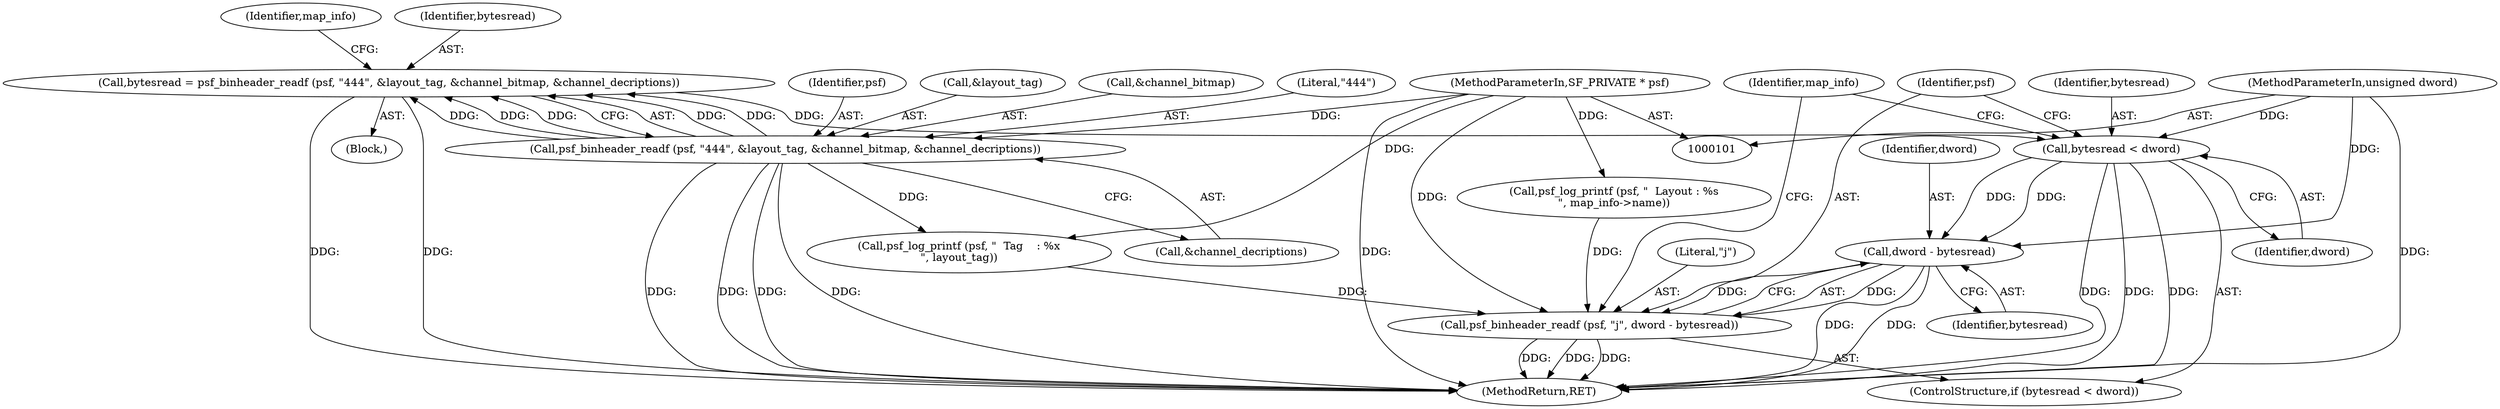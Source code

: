 digraph "0_libsndfile_f833c53cb596e9e1792949f762e0b33661822748@API" {
"1000143" [label="(Call,bytesread < dword)"];
"1000110" [label="(Call,bytesread = psf_binheader_readf (psf, \"444\", &layout_tag, &channel_bitmap, &channel_decriptions))"];
"1000112" [label="(Call,psf_binheader_readf (psf, \"444\", &layout_tag, &channel_bitmap, &channel_decriptions))"];
"1000102" [label="(MethodParameterIn,SF_PRIVATE * psf)"];
"1000103" [label="(MethodParameterIn,unsigned dword)"];
"1000149" [label="(Call,dword - bytesread)"];
"1000146" [label="(Call,psf_binheader_readf (psf, \"j\", dword - bytesread))"];
"1000104" [label="(Block,)"];
"1000110" [label="(Call,bytesread = psf_binheader_readf (psf, \"444\", &layout_tag, &channel_bitmap, &channel_decriptions))"];
"1000151" [label="(Identifier,bytesread)"];
"1000124" [label="(Identifier,map_info)"];
"1000147" [label="(Identifier,psf)"];
"1000148" [label="(Literal,\"j\")"];
"1000114" [label="(Literal,\"444\")"];
"1000113" [label="(Identifier,psf)"];
"1000145" [label="(Identifier,dword)"];
"1000112" [label="(Call,psf_binheader_readf (psf, \"444\", &layout_tag, &channel_bitmap, &channel_decriptions))"];
"1000130" [label="(Call,psf_log_printf (psf, \"  Tag    : %x\n\", layout_tag))"];
"1000103" [label="(MethodParameterIn,unsigned dword)"];
"1000146" [label="(Call,psf_binheader_readf (psf, \"j\", dword - bytesread))"];
"1000115" [label="(Call,&layout_tag)"];
"1000199" [label="(MethodReturn,RET)"];
"1000150" [label="(Identifier,dword)"];
"1000111" [label="(Identifier,bytesread)"];
"1000102" [label="(MethodParameterIn,SF_PRIVATE * psf)"];
"1000136" [label="(Call,psf_log_printf (psf, \"  Layout : %s\n\", map_info->name))"];
"1000119" [label="(Call,&channel_decriptions)"];
"1000149" [label="(Call,dword - bytesread)"];
"1000144" [label="(Identifier,bytesread)"];
"1000142" [label="(ControlStructure,if (bytesread < dword))"];
"1000117" [label="(Call,&channel_bitmap)"];
"1000155" [label="(Identifier,map_info)"];
"1000143" [label="(Call,bytesread < dword)"];
"1000143" -> "1000142"  [label="AST: "];
"1000143" -> "1000145"  [label="CFG: "];
"1000144" -> "1000143"  [label="AST: "];
"1000145" -> "1000143"  [label="AST: "];
"1000147" -> "1000143"  [label="CFG: "];
"1000155" -> "1000143"  [label="CFG: "];
"1000143" -> "1000199"  [label="DDG: "];
"1000143" -> "1000199"  [label="DDG: "];
"1000143" -> "1000199"  [label="DDG: "];
"1000110" -> "1000143"  [label="DDG: "];
"1000103" -> "1000143"  [label="DDG: "];
"1000143" -> "1000149"  [label="DDG: "];
"1000143" -> "1000149"  [label="DDG: "];
"1000110" -> "1000104"  [label="AST: "];
"1000110" -> "1000112"  [label="CFG: "];
"1000111" -> "1000110"  [label="AST: "];
"1000112" -> "1000110"  [label="AST: "];
"1000124" -> "1000110"  [label="CFG: "];
"1000110" -> "1000199"  [label="DDG: "];
"1000110" -> "1000199"  [label="DDG: "];
"1000112" -> "1000110"  [label="DDG: "];
"1000112" -> "1000110"  [label="DDG: "];
"1000112" -> "1000110"  [label="DDG: "];
"1000112" -> "1000110"  [label="DDG: "];
"1000112" -> "1000110"  [label="DDG: "];
"1000112" -> "1000119"  [label="CFG: "];
"1000113" -> "1000112"  [label="AST: "];
"1000114" -> "1000112"  [label="AST: "];
"1000115" -> "1000112"  [label="AST: "];
"1000117" -> "1000112"  [label="AST: "];
"1000119" -> "1000112"  [label="AST: "];
"1000112" -> "1000199"  [label="DDG: "];
"1000112" -> "1000199"  [label="DDG: "];
"1000112" -> "1000199"  [label="DDG: "];
"1000112" -> "1000199"  [label="DDG: "];
"1000102" -> "1000112"  [label="DDG: "];
"1000112" -> "1000130"  [label="DDG: "];
"1000102" -> "1000101"  [label="AST: "];
"1000102" -> "1000199"  [label="DDG: "];
"1000102" -> "1000130"  [label="DDG: "];
"1000102" -> "1000136"  [label="DDG: "];
"1000102" -> "1000146"  [label="DDG: "];
"1000103" -> "1000101"  [label="AST: "];
"1000103" -> "1000199"  [label="DDG: "];
"1000103" -> "1000149"  [label="DDG: "];
"1000149" -> "1000146"  [label="AST: "];
"1000149" -> "1000151"  [label="CFG: "];
"1000150" -> "1000149"  [label="AST: "];
"1000151" -> "1000149"  [label="AST: "];
"1000146" -> "1000149"  [label="CFG: "];
"1000149" -> "1000199"  [label="DDG: "];
"1000149" -> "1000199"  [label="DDG: "];
"1000149" -> "1000146"  [label="DDG: "];
"1000149" -> "1000146"  [label="DDG: "];
"1000146" -> "1000142"  [label="AST: "];
"1000147" -> "1000146"  [label="AST: "];
"1000148" -> "1000146"  [label="AST: "];
"1000155" -> "1000146"  [label="CFG: "];
"1000146" -> "1000199"  [label="DDG: "];
"1000146" -> "1000199"  [label="DDG: "];
"1000146" -> "1000199"  [label="DDG: "];
"1000136" -> "1000146"  [label="DDG: "];
"1000130" -> "1000146"  [label="DDG: "];
}
